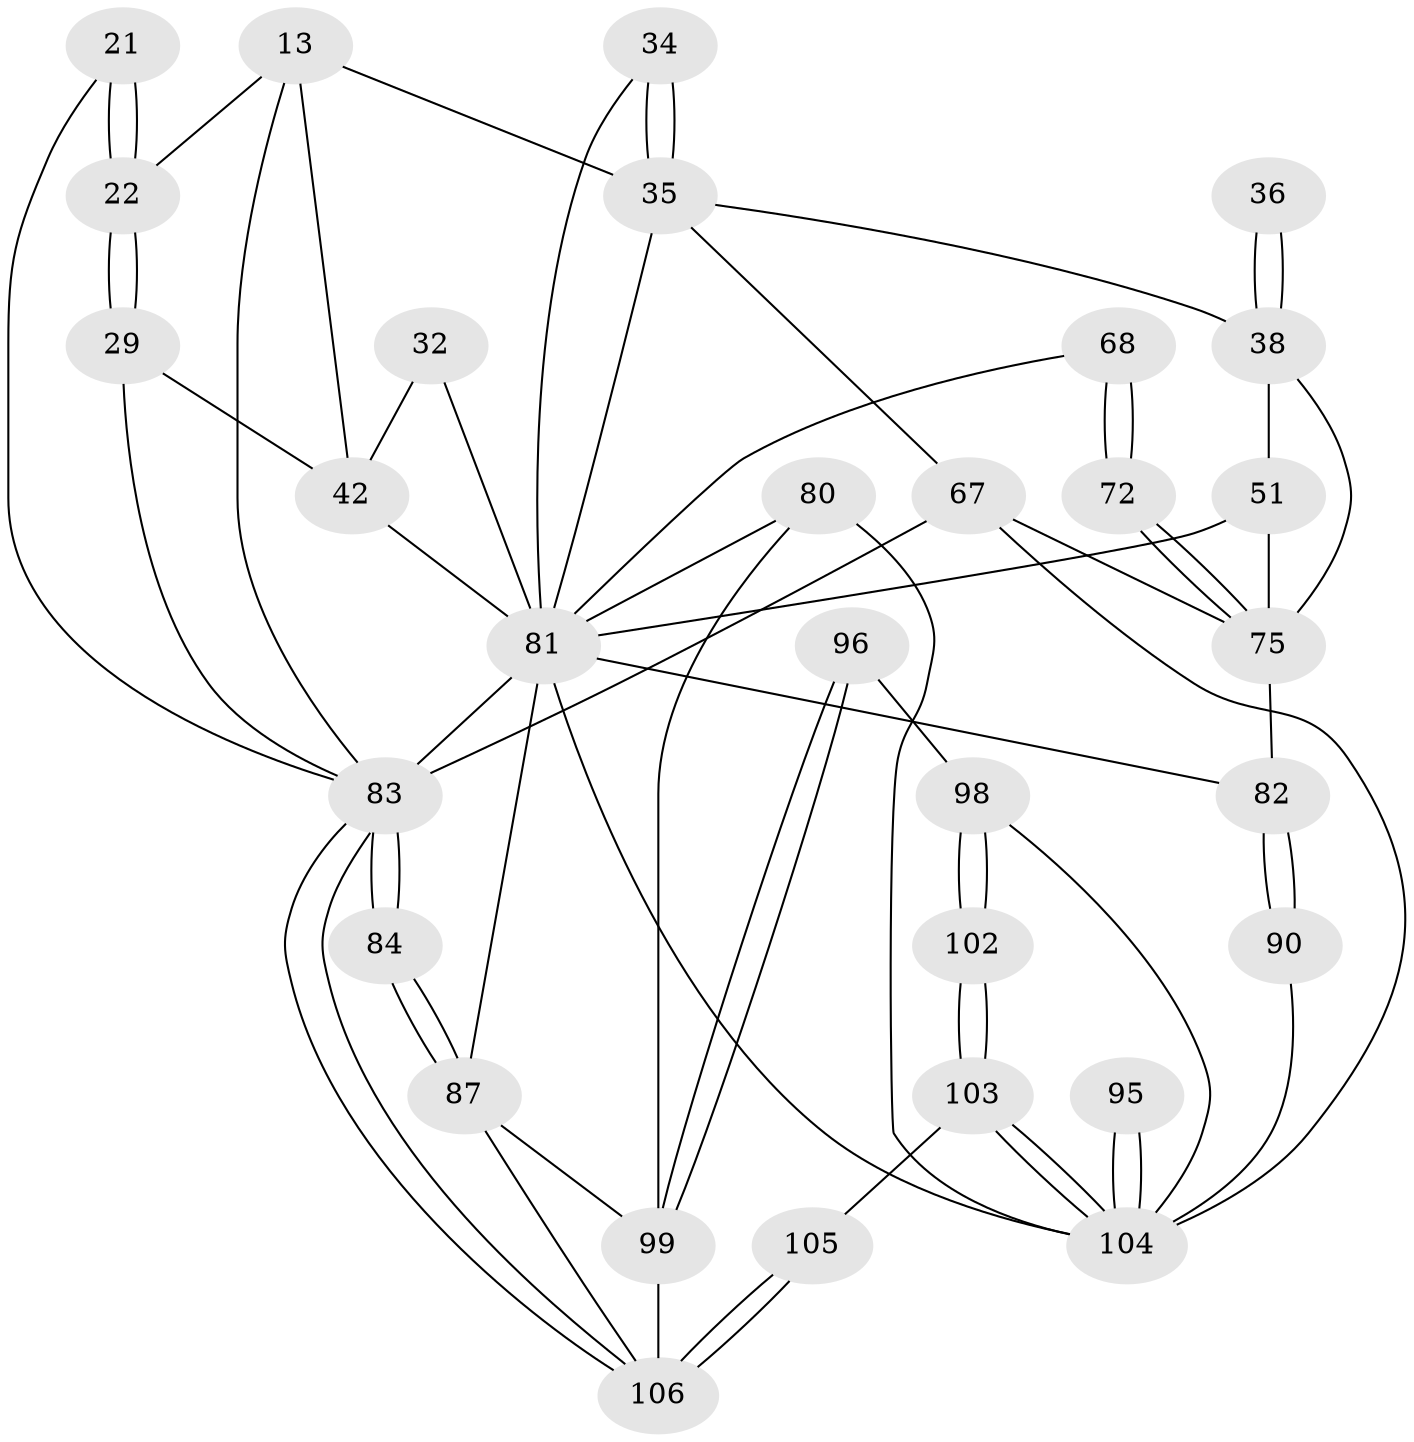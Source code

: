 // original degree distribution, {3: 0.018867924528301886, 6: 0.2169811320754717, 4: 0.2358490566037736, 5: 0.5283018867924528}
// Generated by graph-tools (version 1.1) at 2025/05/03/04/25 22:05:58]
// undirected, 31 vertices, 69 edges
graph export_dot {
graph [start="1"]
  node [color=gray90,style=filled];
  13 [pos="+0.4853735737491197+0.022314726510747902",super="+12"];
  21 [pos="+0.7855144205735138+0.23140850300897894"];
  22 [pos="+0.7840775875381322+0.23572467875564068",super="+18+17"];
  29 [pos="+0.7832169004502403+0.24104115326679185"];
  32 [pos="+0.49683763855601953+0.26765810164947007"];
  34 [pos="+0.42449639962109526+0.33037855935871724"];
  35 [pos="+0.37203687439031446+0.348454059493145",super="+23+16"];
  36 [pos="+0.06983609823258338+0.27098823750603884"];
  38 [pos="+0.1869255011002117+0.39821484300827636",super="+24+25+37"];
  42 [pos="+0.6278786557210857+0.3227566249837013",super="+31"];
  51 [pos="+0.10477826422175347+0.442038378948744",super="+40"];
  67 [pos="+0+1",super="+3"];
  68 [pos="+0.14207570629258096+0.6123139871928249",super="+59"];
  72 [pos="+0.12150784333451035+0.6731349894104938",super="+62+61"];
  75 [pos="+0.13856994824516858+0.7261811785399459",super="+66"];
  80 [pos="+0.5151539940155885+0.7310845571414085",super="+69"];
  81 [pos="+0.36122353094796006+0.7838521061132553",super="+70+71+58"];
  82 [pos="+0.315345188785599+0.7697323485579991",super="+74"];
  83 [pos="+1+1",super="+2+43"];
  84 [pos="+1+0.8735243063236008",super="+64+48+9"];
  87 [pos="+0.9047439469419336+0.847337734314363",super="+85+76+65"];
  90 [pos="+0.20614207409792548+0.8700887155072458"];
  95 [pos="+0.3999001269354184+0.9014225846064858"];
  96 [pos="+0.5501527498504732+0.8452615542917116"];
  98 [pos="+0.46014337576492303+0.885848862428414",super="+97"];
  99 [pos="+0.6462834286755501+0.8900411646812506",super="+86+78+79+77"];
  102 [pos="+0.4794746569724899+1"];
  103 [pos="+0.4768968983388793+1"];
  104 [pos="+0.13517680728610593+1",super="+92+93+94"];
  105 [pos="+0.6006742395925287+1"];
  106 [pos="+1+1",super="+100+101"];
  13 -- 35 [weight=2];
  13 -- 42;
  13 -- 22 [weight=2];
  13 -- 83;
  21 -- 22 [weight=2];
  21 -- 22;
  21 -- 83;
  22 -- 29;
  22 -- 29;
  29 -- 42;
  29 -- 83;
  32 -- 42 [weight=2];
  32 -- 81;
  34 -- 35 [weight=2];
  34 -- 35;
  34 -- 81;
  35 -- 38 [weight=2];
  35 -- 67;
  35 -- 81;
  36 -- 38 [weight=3];
  36 -- 38;
  38 -- 51 [weight=2];
  38 -- 75 [weight=2];
  42 -- 81;
  51 -- 81;
  51 -- 75;
  67 -- 83 [weight=2];
  67 -- 104;
  67 -- 75 [weight=2];
  68 -- 72 [weight=3];
  68 -- 72;
  68 -- 81;
  72 -- 75 [weight=3];
  72 -- 75;
  75 -- 82;
  80 -- 99 [weight=2];
  80 -- 81 [weight=3];
  80 -- 104;
  81 -- 82 [weight=2];
  81 -- 87 [weight=2];
  81 -- 104;
  81 -- 83;
  82 -- 90 [weight=2];
  82 -- 90;
  83 -- 84 [weight=4];
  83 -- 84;
  83 -- 106;
  83 -- 106;
  84 -- 87 [weight=2];
  84 -- 87;
  87 -- 106;
  87 -- 99 [weight=2];
  90 -- 104;
  95 -- 104 [weight=3];
  95 -- 104;
  96 -- 99 [weight=2];
  96 -- 99;
  96 -- 98;
  98 -- 102 [weight=2];
  98 -- 102;
  98 -- 104;
  99 -- 106;
  102 -- 103;
  102 -- 103;
  103 -- 104;
  103 -- 104;
  103 -- 105;
  105 -- 106 [weight=2];
  105 -- 106;
}
